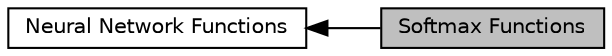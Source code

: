 digraph "Softmax Functions"
{
  edge [fontname="Helvetica",fontsize="10",labelfontname="Helvetica",labelfontsize="10"];
  node [fontname="Helvetica",fontsize="10",shape=box];
  rankdir=LR;
  Node2 [label="Neural Network Functions",height=0.2,width=0.4,color="black", fillcolor="white", style="filled",URL="$group__group_n_n.html",tooltip=" "];
  Node1 [label="Softmax Functions",height=0.2,width=0.4,color="black", fillcolor="grey75", style="filled", fontcolor="black",tooltip=" "];
  Node2->Node1 [shape=plaintext, dir="back", style="solid"];
}

